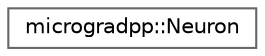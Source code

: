 digraph "Graphical Class Hierarchy"
{
 // LATEX_PDF_SIZE
  bgcolor="transparent";
  edge [fontname=Helvetica,fontsize=10,labelfontname=Helvetica,labelfontsize=10];
  node [fontname=Helvetica,fontsize=10,shape=box,height=0.2,width=0.4];
  rankdir="LR";
  Node0 [id="Node000000",label="microgradpp::Neuron",height=0.2,width=0.4,color="grey40", fillcolor="white", style="filled",URL="$classmicrogradpp_1_1_neuron.html",tooltip="Represents a single neuron in a neural network."];
}
